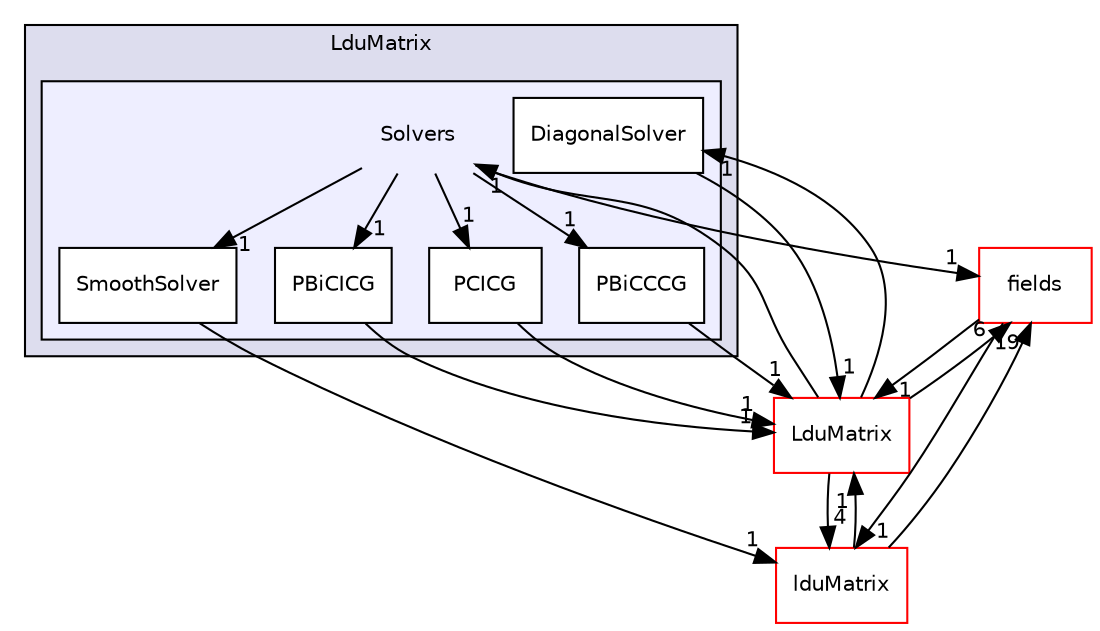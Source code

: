 digraph "src/OpenFOAM/matrices/LduMatrix/Solvers" {
  bgcolor=transparent;
  compound=true
  node [ fontsize="10", fontname="Helvetica"];
  edge [ labelfontsize="10", labelfontname="Helvetica"];
  subgraph clusterdir_ad1279e85697e0f0972e5fabfcfcce34 {
    graph [ bgcolor="#ddddee", pencolor="black", label="LduMatrix" fontname="Helvetica", fontsize="10", URL="dir_ad1279e85697e0f0972e5fabfcfcce34.html"]
  subgraph clusterdir_9c7abde4f07fc7239da2063620c14a52 {
    graph [ bgcolor="#eeeeff", pencolor="black", label="" URL="dir_9c7abde4f07fc7239da2063620c14a52.html"];
    dir_9c7abde4f07fc7239da2063620c14a52 [shape=plaintext label="Solvers"];
    dir_9989251896bc84eb6ab57765d132917e [shape=box label="DiagonalSolver" color="black" fillcolor="white" style="filled" URL="dir_9989251896bc84eb6ab57765d132917e.html"];
    dir_c85d3c5ce05c5f1bd63feddb8388b913 [shape=box label="PBiCCCG" color="black" fillcolor="white" style="filled" URL="dir_c85d3c5ce05c5f1bd63feddb8388b913.html"];
    dir_eaaf26a656c3f311e83d70285a522dda [shape=box label="PBiCICG" color="black" fillcolor="white" style="filled" URL="dir_eaaf26a656c3f311e83d70285a522dda.html"];
    dir_3ef74116b7ee20ae3d7eba023ba821f7 [shape=box label="PCICG" color="black" fillcolor="white" style="filled" URL="dir_3ef74116b7ee20ae3d7eba023ba821f7.html"];
    dir_c781ae36f0dbc9ee4faf35c5d0c3adb5 [shape=box label="SmoothSolver" color="black" fillcolor="white" style="filled" URL="dir_c781ae36f0dbc9ee4faf35c5d0c3adb5.html"];
  }
  }
  dir_962442b8f989d5529fab5e0f0e4ffb74 [shape=box label="fields" color="red" URL="dir_962442b8f989d5529fab5e0f0e4ffb74.html"];
  dir_5ec68055571869848388d37c5cf0a9c9 [shape=box label="LduMatrix" color="red" URL="dir_5ec68055571869848388d37c5cf0a9c9.html"];
  dir_bce8a1f1efa9a7681b85c119e7b79042 [shape=box label="lduMatrix" color="red" URL="dir_bce8a1f1efa9a7681b85c119e7b79042.html"];
  dir_eaaf26a656c3f311e83d70285a522dda->dir_5ec68055571869848388d37c5cf0a9c9 [headlabel="1", labeldistance=1.5 headhref="dir_002195_002139.html"];
  dir_962442b8f989d5529fab5e0f0e4ffb74->dir_5ec68055571869848388d37c5cf0a9c9 [headlabel="1", labeldistance=1.5 headhref="dir_002013_002139.html"];
  dir_962442b8f989d5529fab5e0f0e4ffb74->dir_bce8a1f1efa9a7681b85c119e7b79042 [headlabel="1", labeldistance=1.5 headhref="dir_002013_002130.html"];
  dir_3ef74116b7ee20ae3d7eba023ba821f7->dir_5ec68055571869848388d37c5cf0a9c9 [headlabel="1", labeldistance=1.5 headhref="dir_002197_002139.html"];
  dir_5ec68055571869848388d37c5cf0a9c9->dir_962442b8f989d5529fab5e0f0e4ffb74 [headlabel="6", labeldistance=1.5 headhref="dir_002139_002013.html"];
  dir_5ec68055571869848388d37c5cf0a9c9->dir_9c7abde4f07fc7239da2063620c14a52 [headlabel="1", labeldistance=1.5 headhref="dir_002139_002166.html"];
  dir_5ec68055571869848388d37c5cf0a9c9->dir_9989251896bc84eb6ab57765d132917e [headlabel="1", labeldistance=1.5 headhref="dir_002139_002167.html"];
  dir_5ec68055571869848388d37c5cf0a9c9->dir_bce8a1f1efa9a7681b85c119e7b79042 [headlabel="4", labeldistance=1.5 headhref="dir_002139_002130.html"];
  dir_c781ae36f0dbc9ee4faf35c5d0c3adb5->dir_bce8a1f1efa9a7681b85c119e7b79042 [headlabel="1", labeldistance=1.5 headhref="dir_002198_002130.html"];
  dir_9c7abde4f07fc7239da2063620c14a52->dir_eaaf26a656c3f311e83d70285a522dda [headlabel="1", labeldistance=1.5 headhref="dir_002166_002195.html"];
  dir_9c7abde4f07fc7239da2063620c14a52->dir_962442b8f989d5529fab5e0f0e4ffb74 [headlabel="1", labeldistance=1.5 headhref="dir_002166_002013.html"];
  dir_9c7abde4f07fc7239da2063620c14a52->dir_3ef74116b7ee20ae3d7eba023ba821f7 [headlabel="1", labeldistance=1.5 headhref="dir_002166_002197.html"];
  dir_9c7abde4f07fc7239da2063620c14a52->dir_c781ae36f0dbc9ee4faf35c5d0c3adb5 [headlabel="1", labeldistance=1.5 headhref="dir_002166_002198.html"];
  dir_9c7abde4f07fc7239da2063620c14a52->dir_c85d3c5ce05c5f1bd63feddb8388b913 [headlabel="1", labeldistance=1.5 headhref="dir_002166_002193.html"];
  dir_9989251896bc84eb6ab57765d132917e->dir_5ec68055571869848388d37c5cf0a9c9 [headlabel="1", labeldistance=1.5 headhref="dir_002167_002139.html"];
  dir_bce8a1f1efa9a7681b85c119e7b79042->dir_962442b8f989d5529fab5e0f0e4ffb74 [headlabel="19", labeldistance=1.5 headhref="dir_002130_002013.html"];
  dir_bce8a1f1efa9a7681b85c119e7b79042->dir_5ec68055571869848388d37c5cf0a9c9 [headlabel="1", labeldistance=1.5 headhref="dir_002130_002139.html"];
  dir_c85d3c5ce05c5f1bd63feddb8388b913->dir_5ec68055571869848388d37c5cf0a9c9 [headlabel="1", labeldistance=1.5 headhref="dir_002193_002139.html"];
}
